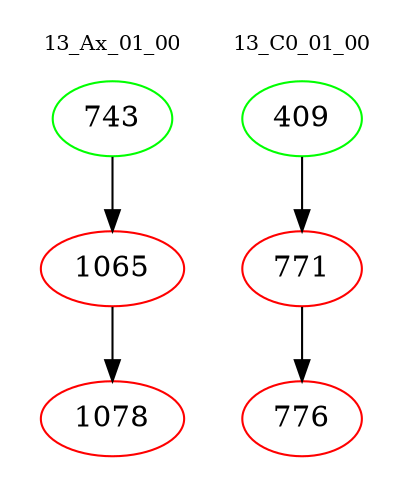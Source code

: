 digraph{
subgraph cluster_0 {
color = white
label = "13_Ax_01_00";
fontsize=10;
T0_743 [label="743", color="green"]
T0_743 -> T0_1065 [color="black"]
T0_1065 [label="1065", color="red"]
T0_1065 -> T0_1078 [color="black"]
T0_1078 [label="1078", color="red"]
}
subgraph cluster_1 {
color = white
label = "13_C0_01_00";
fontsize=10;
T1_409 [label="409", color="green"]
T1_409 -> T1_771 [color="black"]
T1_771 [label="771", color="red"]
T1_771 -> T1_776 [color="black"]
T1_776 [label="776", color="red"]
}
}
